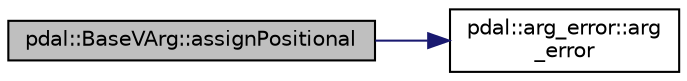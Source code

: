 digraph "pdal::BaseVArg::assignPositional"
{
  edge [fontname="Helvetica",fontsize="10",labelfontname="Helvetica",labelfontsize="10"];
  node [fontname="Helvetica",fontsize="10",shape=record];
  rankdir="LR";
  Node1 [label="pdal::BaseVArg::assignPositional",height=0.2,width=0.4,color="black", fillcolor="grey75", style="filled", fontcolor="black"];
  Node1 -> Node2 [color="midnightblue",fontsize="10",style="solid",fontname="Helvetica"];
  Node2 [label="pdal::arg_error::arg\l_error",height=0.2,width=0.4,color="black", fillcolor="white", style="filled",URL="$classpdal_1_1arg__error.html#a9c69d74938ebdf04e76cad0724f87d51"];
}
